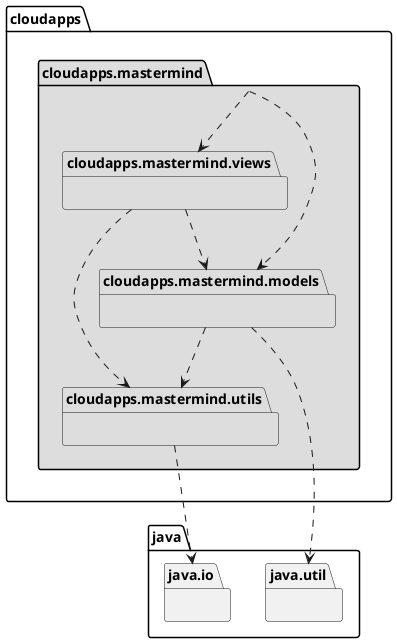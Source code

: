 @startuml

namespace cloudapps.mastermind.views #DDDDDD {}

namespace cloudapps.mastermind.models #DDDDDD {}

namespace cloudapps.mastermind.utils #DDDDDD {}

namespace cloudapps.mastermind #DDDDDD {}

namespace java.io {}

namespace java.util {}

cloudapps.mastermind ..> cloudapps.mastermind.models
cloudapps.mastermind ..> cloudapps.mastermind.views
cloudapps.mastermind.views ..> cloudapps.mastermind.models
cloudapps.mastermind.views ..> cloudapps.mastermind.utils
cloudapps.mastermind.models ..> java.util
cloudapps.mastermind.models ..> cloudapps.mastermind.utils
cloudapps.mastermind.utils ..> java.io

@enduml
